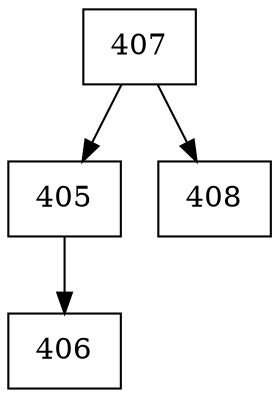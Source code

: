 digraph grafico{
rankdir=UD 
node[shape=box] 
concentrate=true 
nodo407[ shape=record, label ="407"];
nodo405[ shape=record, label ="405"];
nodo406[ shape=record, label ="406"];
nodo405->nodo406
nodo407->nodo405
nodo408[ shape=record, label ="408"];
nodo407->nodo408
}